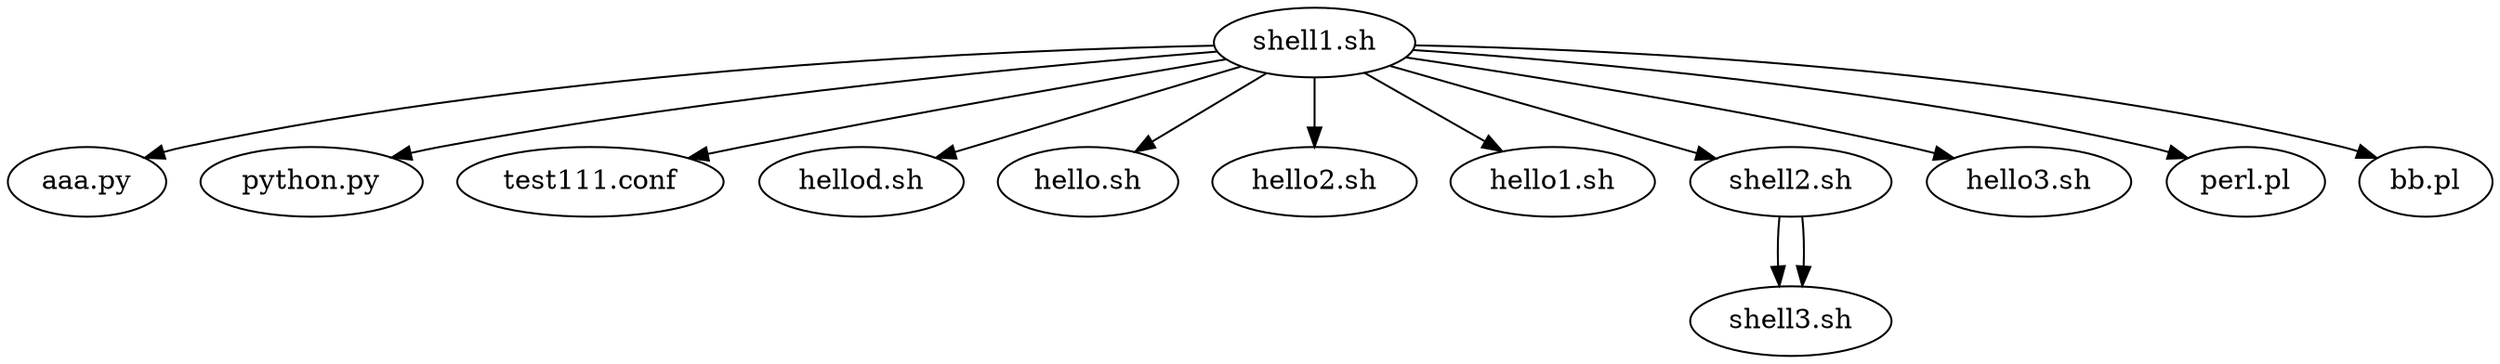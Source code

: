 digraph G {
f1[label = "shell1.sh"];
f2[label = "aaa.py"];
f3[label = "python.py"];
f4[label = "test111.conf"];
f5[label = "hellod.sh"];
f6[label = "hello.sh"];
f7[label = "hello2.sh"];
f8[label = "hello1.sh"];
f9[label = "shell2.sh"];
f10[label = "hello3.sh"];
f11[label = "perl.pl"];
f12[label = "bb.pl"];
f13[label = "shell3.sh"];
f9 -> f13;
f1 -> f2;
f1 -> f3;
f1 -> f4;
f1 -> f5;
f1 -> f6;
f1 -> f7;
f1 -> f8;
f1 -> f9;
f1 -> f10;
f1 -> f11;
f1 -> f12;
f9 -> f13;
}